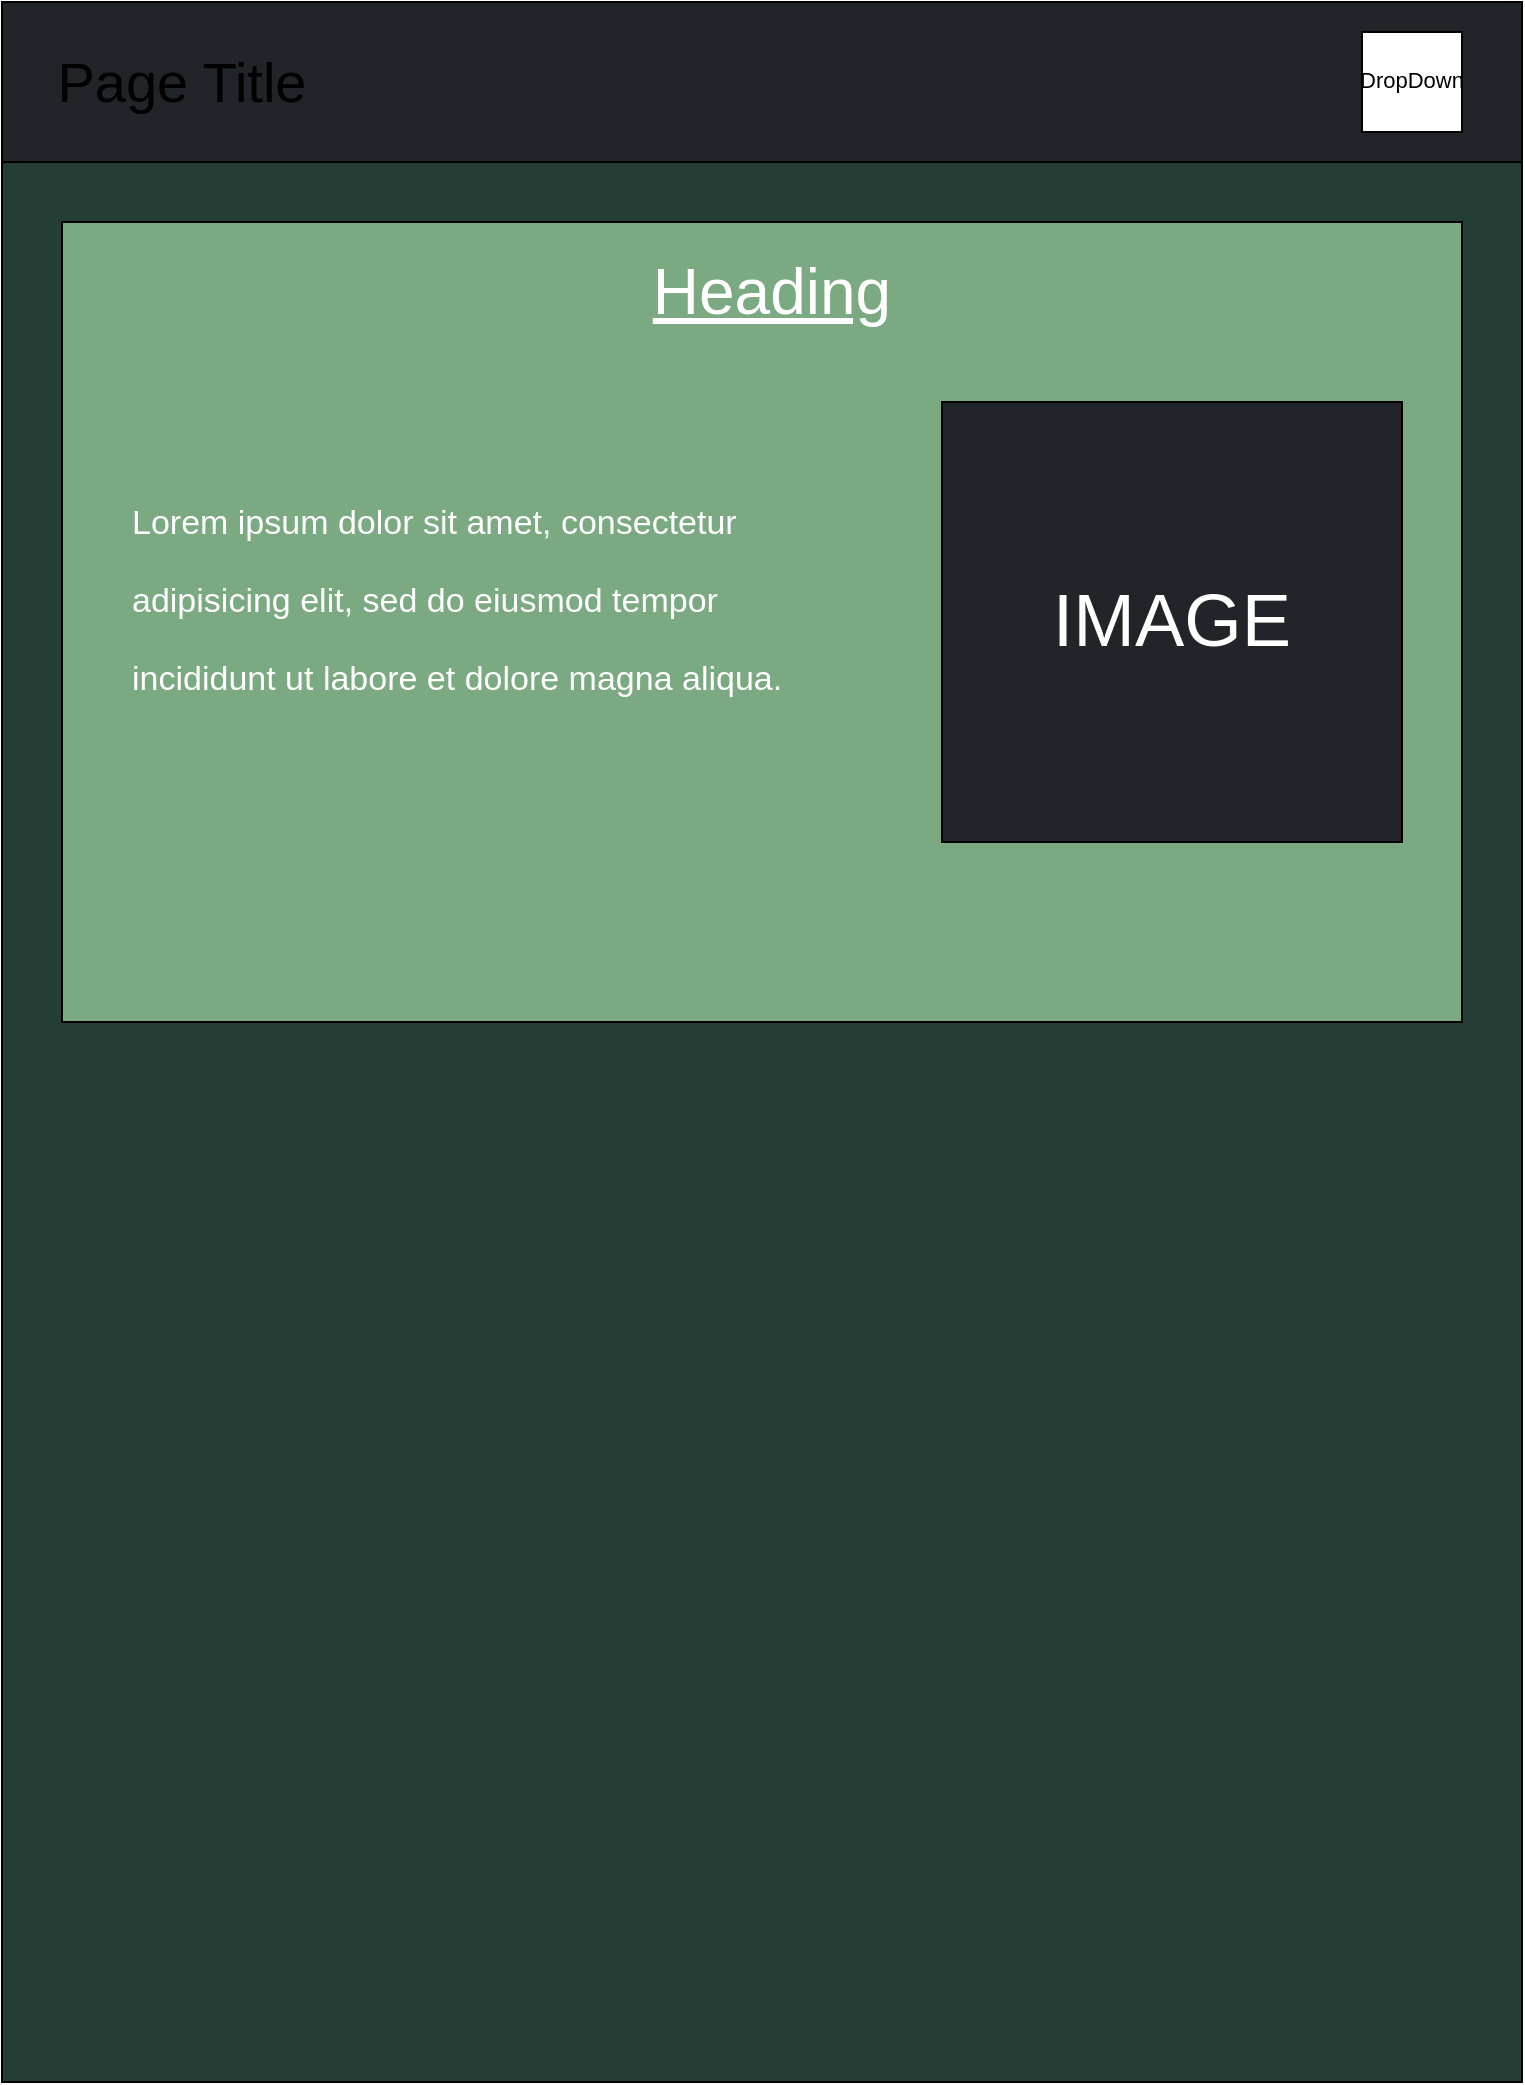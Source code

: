 <mxfile>
    <diagram id="zn_GUCorf3FzfIdO168l" name="Page-1">
        <mxGraphModel dx="1178" dy="892" grid="1" gridSize="10" guides="1" tooltips="1" connect="1" arrows="1" fold="1" page="1" pageScale="1" pageWidth="850" pageHeight="1100" math="0" shadow="0">
            <root>
                <mxCell id="0"/>
                <mxCell id="1" parent="0"/>
                <mxCell id="2" value="" style="rounded=0;whiteSpace=wrap;html=1;fillColor=#243E36;movable=0;resizable=0;rotatable=0;deletable=0;editable=0;connectable=0;" parent="1" vertex="1">
                    <mxGeometry x="40" y="40" width="760" height="1040" as="geometry"/>
                </mxCell>
                <mxCell id="3" value="" style="rounded=0;whiteSpace=wrap;html=1;fillColor=#212529;" vertex="1" parent="1">
                    <mxGeometry x="40" y="40" width="760" height="80" as="geometry"/>
                </mxCell>
                <mxCell id="4" value="&lt;font style=&quot;font-size: 28px;&quot;&gt;Page Title&lt;/font&gt;" style="text;html=1;strokeColor=none;fillColor=none;align=center;verticalAlign=middle;whiteSpace=wrap;rounded=0;" vertex="1" parent="1">
                    <mxGeometry x="60" y="65" width="140" height="30" as="geometry"/>
                </mxCell>
                <mxCell id="5" value="" style="rounded=0;whiteSpace=wrap;html=1;fontSize=28;fillColor=#FFFFFF;" vertex="1" parent="1">
                    <mxGeometry x="720" y="55" width="50" height="50" as="geometry"/>
                </mxCell>
                <mxCell id="6" value="&lt;font color=&quot;#000000&quot; style=&quot;font-size: 11px;&quot;&gt;DropDown&lt;/font&gt;" style="text;html=1;strokeColor=none;fillColor=none;align=center;verticalAlign=middle;whiteSpace=wrap;rounded=0;fontSize=28;" vertex="1" parent="1">
                    <mxGeometry x="715" y="65" width="60" height="15" as="geometry"/>
                </mxCell>
                <mxCell id="9" value="" style="rounded=0;whiteSpace=wrap;html=1;fontSize=11;fontColor=#000000;fillColor=#7BA982;" vertex="1" parent="1">
                    <mxGeometry x="70" y="150" width="700" height="400" as="geometry"/>
                </mxCell>
                <mxCell id="10" value="" style="rounded=0;whiteSpace=wrap;html=1;fontSize=11;fontColor=#000000;fillColor=#212529;" vertex="1" parent="1">
                    <mxGeometry x="510" y="240" width="230" height="220" as="geometry"/>
                </mxCell>
                <mxCell id="11" value="&lt;font style=&quot;font-size: 37px;&quot; color=&quot;#ffffff&quot;&gt;IMAGE&lt;/font&gt;" style="text;html=1;strokeColor=none;fillColor=none;align=center;verticalAlign=middle;whiteSpace=wrap;rounded=0;fontSize=11;fontColor=#000000;" vertex="1" parent="1">
                    <mxGeometry x="520" y="260" width="210" height="180" as="geometry"/>
                </mxCell>
                <mxCell id="13" value="&lt;font style=&quot;font-size: 32px;&quot;&gt;&lt;u&gt;Heading&lt;/u&gt;&lt;/font&gt;" style="text;html=1;strokeColor=none;fillColor=none;align=center;verticalAlign=middle;whiteSpace=wrap;rounded=0;fontSize=18;fontColor=#FFFFFF;" vertex="1" parent="1">
                    <mxGeometry x="320" y="170" width="210" height="30" as="geometry"/>
                </mxCell>
                <mxCell id="16" value="&lt;h1 style=&quot;line-height: 36%;&quot;&gt;&lt;span style=&quot;background-color: initial; font-weight: normal;&quot;&gt;&lt;font style=&quot;font-size: 17px;&quot;&gt;Lorem ipsum dolor sit amet, consectetur adipisicing elit, sed do eiusmod tempor incididunt ut labore et dolore magna aliqua.&lt;/font&gt;&lt;/span&gt;&lt;br&gt;&lt;/h1&gt;" style="text;html=1;strokeColor=none;fillColor=none;spacing=5;spacingTop=-20;whiteSpace=wrap;overflow=hidden;rounded=0;fontSize=32;fontColor=#FFFFFF;opacity=80;" vertex="1" parent="1">
                    <mxGeometry x="100" y="240" width="360" height="220" as="geometry"/>
                </mxCell>
            </root>
        </mxGraphModel>
    </diagram>
</mxfile>